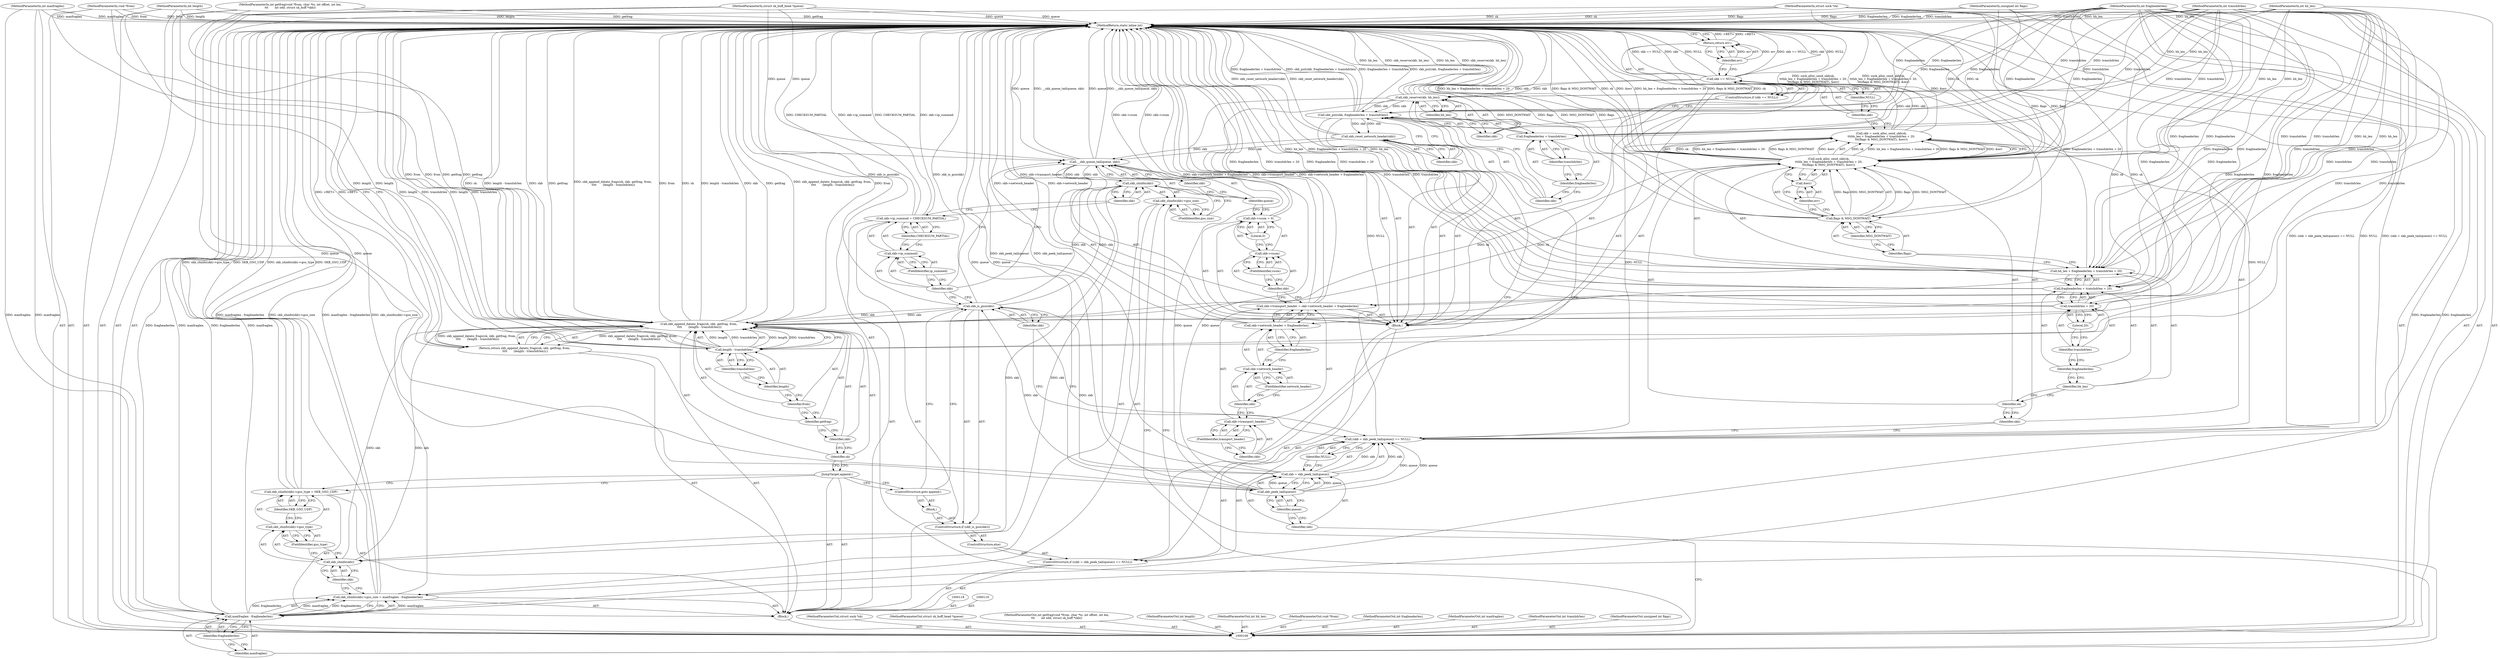 digraph "0_linux_e93b7d748be887cd7639b113ba7d7ef792a7efb9" {
"1000212" [label="(MethodReturn,static inline int)"];
"1000107" [label="(MethodParameterIn,struct sock *sk)"];
"1000304" [label="(MethodParameterOut,struct sock *sk)"];
"1000120" [label="(ControlStructure,if ((skb = skb_peek_tail(queue)) == NULL))"];
"1000124" [label="(Call,skb_peek_tail(queue))"];
"1000125" [label="(Identifier,queue)"];
"1000126" [label="(Identifier,NULL)"];
"1000127" [label="(Block,)"];
"1000121" [label="(Call,(skb = skb_peek_tail(queue)) == NULL)"];
"1000122" [label="(Call,skb = skb_peek_tail(queue))"];
"1000123" [label="(Identifier,skb)"];
"1000128" [label="(Call,skb = sock_alloc_send_skb(sk,\n\t\t\thh_len + fragheaderlen + transhdrlen + 20,\n\t\t\t(flags & MSG_DONTWAIT), &err))"];
"1000129" [label="(Identifier,skb)"];
"1000131" [label="(Identifier,sk)"];
"1000130" [label="(Call,sock_alloc_send_skb(sk,\n\t\t\thh_len + fragheaderlen + transhdrlen + 20,\n\t\t\t(flags & MSG_DONTWAIT), &err))"];
"1000134" [label="(Call,fragheaderlen + transhdrlen + 20)"];
"1000135" [label="(Identifier,fragheaderlen)"];
"1000136" [label="(Call,transhdrlen + 20)"];
"1000137" [label="(Identifier,transhdrlen)"];
"1000132" [label="(Call,hh_len + fragheaderlen + transhdrlen + 20)"];
"1000133" [label="(Identifier,hh_len)"];
"1000138" [label="(Literal,20)"];
"1000141" [label="(Identifier,MSG_DONTWAIT)"];
"1000142" [label="(Call,&err)"];
"1000143" [label="(Identifier,err)"];
"1000139" [label="(Call,flags & MSG_DONTWAIT)"];
"1000140" [label="(Identifier,flags)"];
"1000108" [label="(MethodParameterIn,struct sk_buff_head *queue)"];
"1000305" [label="(MethodParameterOut,struct sk_buff_head *queue)"];
"1000147" [label="(Identifier,NULL)"];
"1000144" [label="(ControlStructure,if (skb == NULL))"];
"1000145" [label="(Call,skb == NULL)"];
"1000146" [label="(Identifier,skb)"];
"1000149" [label="(Identifier,err)"];
"1000148" [label="(Return,return err;)"];
"1000151" [label="(Identifier,skb)"];
"1000152" [label="(Identifier,hh_len)"];
"1000150" [label="(Call,skb_reserve(skb, hh_len))"];
"1000154" [label="(Identifier,skb)"];
"1000155" [label="(Call,fragheaderlen + transhdrlen)"];
"1000156" [label="(Identifier,fragheaderlen)"];
"1000153" [label="(Call,skb_put(skb, fragheaderlen + transhdrlen))"];
"1000157" [label="(Identifier,transhdrlen)"];
"1000109" [label="(MethodParameterIn,int getfrag(void *from, char *to, int offset, int len,\n\t\t\t       int odd, struct sk_buff *skb))"];
"1000306" [label="(MethodParameterOut,int getfrag(void *from, char *to, int offset, int len,\n\t\t\t       int odd, struct sk_buff *skb))"];
"1000158" [label="(Call,skb_reset_network_header(skb))"];
"1000159" [label="(Identifier,skb)"];
"1000164" [label="(Call,skb->network_header + fragheaderlen)"];
"1000165" [label="(Call,skb->network_header)"];
"1000166" [label="(Identifier,skb)"];
"1000160" [label="(Call,skb->transport_header = skb->network_header + fragheaderlen)"];
"1000161" [label="(Call,skb->transport_header)"];
"1000162" [label="(Identifier,skb)"];
"1000167" [label="(FieldIdentifier,network_header)"];
"1000168" [label="(Identifier,fragheaderlen)"];
"1000163" [label="(FieldIdentifier,transport_header)"];
"1000173" [label="(Literal,0)"];
"1000169" [label="(Call,skb->csum = 0)"];
"1000170" [label="(Call,skb->csum)"];
"1000171" [label="(Identifier,skb)"];
"1000172" [label="(FieldIdentifier,csum)"];
"1000175" [label="(Identifier,queue)"];
"1000176" [label="(Identifier,skb)"];
"1000174" [label="(Call,__skb_queue_tail(queue, skb))"];
"1000179" [label="(Call,skb_is_gso(skb))"];
"1000180" [label="(Identifier,skb)"];
"1000181" [label="(Block,)"];
"1000177" [label="(ControlStructure,else)"];
"1000178" [label="(ControlStructure,if (skb_is_gso(skb)))"];
"1000182" [label="(ControlStructure,goto append;)"];
"1000183" [label="(Call,skb->ip_summed = CHECKSUM_PARTIAL)"];
"1000184" [label="(Call,skb->ip_summed)"];
"1000185" [label="(Identifier,skb)"];
"1000187" [label="(Identifier,CHECKSUM_PARTIAL)"];
"1000186" [label="(FieldIdentifier,ip_summed)"];
"1000188" [label="(Call,skb_shinfo(skb)->gso_size = maxfraglen - fragheaderlen)"];
"1000189" [label="(Call,skb_shinfo(skb)->gso_size)"];
"1000190" [label="(Call,skb_shinfo(skb))"];
"1000191" [label="(Identifier,skb)"];
"1000192" [label="(FieldIdentifier,gso_size)"];
"1000193" [label="(Call,maxfraglen - fragheaderlen)"];
"1000194" [label="(Identifier,maxfraglen)"];
"1000195" [label="(Identifier,fragheaderlen)"];
"1000196" [label="(Call,skb_shinfo(skb)->gso_type = SKB_GSO_UDP)"];
"1000197" [label="(Call,skb_shinfo(skb)->gso_type)"];
"1000198" [label="(Call,skb_shinfo(skb))"];
"1000199" [label="(Identifier,skb)"];
"1000200" [label="(FieldIdentifier,gso_type)"];
"1000201" [label="(Identifier,SKB_GSO_UDP)"];
"1000202" [label="(JumpTarget,append:)"];
"1000203" [label="(Return,return skb_append_datato_frags(sk, skb, getfrag, from,\n \t\t\t\t       (length - transhdrlen));)"];
"1000205" [label="(Identifier,sk)"];
"1000206" [label="(Identifier,skb)"];
"1000207" [label="(Identifier,getfrag)"];
"1000208" [label="(Identifier,from)"];
"1000204" [label="(Call,skb_append_datato_frags(sk, skb, getfrag, from,\n \t\t\t\t       (length - transhdrlen)))"];
"1000111" [label="(MethodParameterIn,int length)"];
"1000308" [label="(MethodParameterOut,int length)"];
"1000112" [label="(MethodParameterIn,int hh_len)"];
"1000309" [label="(MethodParameterOut,int hh_len)"];
"1000110" [label="(MethodParameterIn,void *from)"];
"1000307" [label="(MethodParameterOut,void *from)"];
"1000113" [label="(MethodParameterIn,int fragheaderlen)"];
"1000310" [label="(MethodParameterOut,int fragheaderlen)"];
"1000209" [label="(Call,length - transhdrlen)"];
"1000210" [label="(Identifier,length)"];
"1000211" [label="(Identifier,transhdrlen)"];
"1000115" [label="(MethodParameterIn,int maxfraglen)"];
"1000312" [label="(MethodParameterOut,int maxfraglen)"];
"1000114" [label="(MethodParameterIn,int transhdrlen)"];
"1000311" [label="(MethodParameterOut,int transhdrlen)"];
"1000116" [label="(MethodParameterIn,unsigned int flags)"];
"1000313" [label="(MethodParameterOut,unsigned int flags)"];
"1000117" [label="(Block,)"];
"1000212" -> "1000106"  [label="AST: "];
"1000212" -> "1000148"  [label="CFG: "];
"1000212" -> "1000203"  [label="CFG: "];
"1000148" -> "1000212"  [label="DDG: <RET>"];
"1000203" -> "1000212"  [label="DDG: <RET>"];
"1000179" -> "1000212"  [label="DDG: skb_is_gso(skb)"];
"1000204" -> "1000212"  [label="DDG: from"];
"1000204" -> "1000212"  [label="DDG: sk"];
"1000204" -> "1000212"  [label="DDG: length - transhdrlen"];
"1000204" -> "1000212"  [label="DDG: skb"];
"1000204" -> "1000212"  [label="DDG: getfrag"];
"1000204" -> "1000212"  [label="DDG: skb_append_datato_frags(sk, skb, getfrag, from,\n \t\t\t\t       (length - transhdrlen))"];
"1000196" -> "1000212"  [label="DDG: skb_shinfo(skb)->gso_type"];
"1000196" -> "1000212"  [label="DDG: SKB_GSO_UDP"];
"1000128" -> "1000212"  [label="DDG: sock_alloc_send_skb(sk,\n\t\t\thh_len + fragheaderlen + transhdrlen + 20,\n\t\t\t(flags & MSG_DONTWAIT), &err)"];
"1000160" -> "1000212"  [label="DDG: skb->network_header + fragheaderlen"];
"1000160" -> "1000212"  [label="DDG: skb->transport_header"];
"1000121" -> "1000212"  [label="DDG: NULL"];
"1000121" -> "1000212"  [label="DDG: (skb = skb_peek_tail(queue)) == NULL"];
"1000183" -> "1000212"  [label="DDG: CHECKSUM_PARTIAL"];
"1000183" -> "1000212"  [label="DDG: skb->ip_summed"];
"1000130" -> "1000212"  [label="DDG: &err"];
"1000130" -> "1000212"  [label="DDG: hh_len + fragheaderlen + transhdrlen + 20"];
"1000130" -> "1000212"  [label="DDG: flags & MSG_DONTWAIT"];
"1000130" -> "1000212"  [label="DDG: sk"];
"1000124" -> "1000212"  [label="DDG: queue"];
"1000193" -> "1000212"  [label="DDG: maxfraglen"];
"1000193" -> "1000212"  [label="DDG: fragheaderlen"];
"1000108" -> "1000212"  [label="DDG: queue"];
"1000209" -> "1000212"  [label="DDG: length"];
"1000209" -> "1000212"  [label="DDG: transhdrlen"];
"1000107" -> "1000212"  [label="DDG: sk"];
"1000114" -> "1000212"  [label="DDG: transhdrlen"];
"1000188" -> "1000212"  [label="DDG: skb_shinfo(skb)->gso_size"];
"1000188" -> "1000212"  [label="DDG: maxfraglen - fragheaderlen"];
"1000139" -> "1000212"  [label="DDG: MSG_DONTWAIT"];
"1000139" -> "1000212"  [label="DDG: flags"];
"1000150" -> "1000212"  [label="DDG: hh_len"];
"1000150" -> "1000212"  [label="DDG: skb_reserve(skb, hh_len)"];
"1000153" -> "1000212"  [label="DDG: fragheaderlen + transhdrlen"];
"1000153" -> "1000212"  [label="DDG: skb_put(skb, fragheaderlen + transhdrlen)"];
"1000158" -> "1000212"  [label="DDG: skb_reset_network_header(skb)"];
"1000132" -> "1000212"  [label="DDG: fragheaderlen + transhdrlen + 20"];
"1000132" -> "1000212"  [label="DDG: hh_len"];
"1000115" -> "1000212"  [label="DDG: maxfraglen"];
"1000112" -> "1000212"  [label="DDG: hh_len"];
"1000134" -> "1000212"  [label="DDG: fragheaderlen"];
"1000134" -> "1000212"  [label="DDG: transhdrlen + 20"];
"1000113" -> "1000212"  [label="DDG: fragheaderlen"];
"1000110" -> "1000212"  [label="DDG: from"];
"1000145" -> "1000212"  [label="DDG: skb == NULL"];
"1000145" -> "1000212"  [label="DDG: skb"];
"1000145" -> "1000212"  [label="DDG: NULL"];
"1000169" -> "1000212"  [label="DDG: skb->csum"];
"1000116" -> "1000212"  [label="DDG: flags"];
"1000111" -> "1000212"  [label="DDG: length"];
"1000174" -> "1000212"  [label="DDG: __skb_queue_tail(queue, skb)"];
"1000174" -> "1000212"  [label="DDG: queue"];
"1000136" -> "1000212"  [label="DDG: transhdrlen"];
"1000109" -> "1000212"  [label="DDG: getfrag"];
"1000122" -> "1000212"  [label="DDG: skb_peek_tail(queue)"];
"1000164" -> "1000212"  [label="DDG: skb->network_header"];
"1000107" -> "1000106"  [label="AST: "];
"1000107" -> "1000212"  [label="DDG: sk"];
"1000107" -> "1000130"  [label="DDG: sk"];
"1000107" -> "1000204"  [label="DDG: sk"];
"1000304" -> "1000106"  [label="AST: "];
"1000120" -> "1000117"  [label="AST: "];
"1000121" -> "1000120"  [label="AST: "];
"1000127" -> "1000120"  [label="AST: "];
"1000177" -> "1000120"  [label="AST: "];
"1000124" -> "1000122"  [label="AST: "];
"1000124" -> "1000125"  [label="CFG: "];
"1000125" -> "1000124"  [label="AST: "];
"1000122" -> "1000124"  [label="CFG: "];
"1000124" -> "1000212"  [label="DDG: queue"];
"1000124" -> "1000121"  [label="DDG: queue"];
"1000124" -> "1000122"  [label="DDG: queue"];
"1000108" -> "1000124"  [label="DDG: queue"];
"1000124" -> "1000174"  [label="DDG: queue"];
"1000125" -> "1000124"  [label="AST: "];
"1000125" -> "1000123"  [label="CFG: "];
"1000124" -> "1000125"  [label="CFG: "];
"1000126" -> "1000121"  [label="AST: "];
"1000126" -> "1000122"  [label="CFG: "];
"1000121" -> "1000126"  [label="CFG: "];
"1000127" -> "1000120"  [label="AST: "];
"1000128" -> "1000127"  [label="AST: "];
"1000144" -> "1000127"  [label="AST: "];
"1000150" -> "1000127"  [label="AST: "];
"1000153" -> "1000127"  [label="AST: "];
"1000158" -> "1000127"  [label="AST: "];
"1000160" -> "1000127"  [label="AST: "];
"1000169" -> "1000127"  [label="AST: "];
"1000174" -> "1000127"  [label="AST: "];
"1000121" -> "1000120"  [label="AST: "];
"1000121" -> "1000126"  [label="CFG: "];
"1000122" -> "1000121"  [label="AST: "];
"1000126" -> "1000121"  [label="AST: "];
"1000129" -> "1000121"  [label="CFG: "];
"1000180" -> "1000121"  [label="CFG: "];
"1000121" -> "1000212"  [label="DDG: NULL"];
"1000121" -> "1000212"  [label="DDG: (skb = skb_peek_tail(queue)) == NULL"];
"1000122" -> "1000121"  [label="DDG: skb"];
"1000124" -> "1000121"  [label="DDG: queue"];
"1000121" -> "1000145"  [label="DDG: NULL"];
"1000122" -> "1000121"  [label="AST: "];
"1000122" -> "1000124"  [label="CFG: "];
"1000123" -> "1000122"  [label="AST: "];
"1000124" -> "1000122"  [label="AST: "];
"1000126" -> "1000122"  [label="CFG: "];
"1000122" -> "1000212"  [label="DDG: skb_peek_tail(queue)"];
"1000122" -> "1000121"  [label="DDG: skb"];
"1000124" -> "1000122"  [label="DDG: queue"];
"1000122" -> "1000179"  [label="DDG: skb"];
"1000123" -> "1000122"  [label="AST: "];
"1000123" -> "1000106"  [label="CFG: "];
"1000125" -> "1000123"  [label="CFG: "];
"1000128" -> "1000127"  [label="AST: "];
"1000128" -> "1000130"  [label="CFG: "];
"1000129" -> "1000128"  [label="AST: "];
"1000130" -> "1000128"  [label="AST: "];
"1000146" -> "1000128"  [label="CFG: "];
"1000128" -> "1000212"  [label="DDG: sock_alloc_send_skb(sk,\n\t\t\thh_len + fragheaderlen + transhdrlen + 20,\n\t\t\t(flags & MSG_DONTWAIT), &err)"];
"1000130" -> "1000128"  [label="DDG: sk"];
"1000130" -> "1000128"  [label="DDG: hh_len + fragheaderlen + transhdrlen + 20"];
"1000130" -> "1000128"  [label="DDG: flags & MSG_DONTWAIT"];
"1000130" -> "1000128"  [label="DDG: &err"];
"1000128" -> "1000145"  [label="DDG: skb"];
"1000129" -> "1000128"  [label="AST: "];
"1000129" -> "1000121"  [label="CFG: "];
"1000131" -> "1000129"  [label="CFG: "];
"1000131" -> "1000130"  [label="AST: "];
"1000131" -> "1000129"  [label="CFG: "];
"1000133" -> "1000131"  [label="CFG: "];
"1000130" -> "1000128"  [label="AST: "];
"1000130" -> "1000142"  [label="CFG: "];
"1000131" -> "1000130"  [label="AST: "];
"1000132" -> "1000130"  [label="AST: "];
"1000139" -> "1000130"  [label="AST: "];
"1000142" -> "1000130"  [label="AST: "];
"1000128" -> "1000130"  [label="CFG: "];
"1000130" -> "1000212"  [label="DDG: &err"];
"1000130" -> "1000212"  [label="DDG: hh_len + fragheaderlen + transhdrlen + 20"];
"1000130" -> "1000212"  [label="DDG: flags & MSG_DONTWAIT"];
"1000130" -> "1000212"  [label="DDG: sk"];
"1000130" -> "1000128"  [label="DDG: sk"];
"1000130" -> "1000128"  [label="DDG: hh_len + fragheaderlen + transhdrlen + 20"];
"1000130" -> "1000128"  [label="DDG: flags & MSG_DONTWAIT"];
"1000130" -> "1000128"  [label="DDG: &err"];
"1000107" -> "1000130"  [label="DDG: sk"];
"1000112" -> "1000130"  [label="DDG: hh_len"];
"1000113" -> "1000130"  [label="DDG: fragheaderlen"];
"1000114" -> "1000130"  [label="DDG: transhdrlen"];
"1000139" -> "1000130"  [label="DDG: flags"];
"1000139" -> "1000130"  [label="DDG: MSG_DONTWAIT"];
"1000130" -> "1000204"  [label="DDG: sk"];
"1000134" -> "1000132"  [label="AST: "];
"1000134" -> "1000136"  [label="CFG: "];
"1000135" -> "1000134"  [label="AST: "];
"1000136" -> "1000134"  [label="AST: "];
"1000132" -> "1000134"  [label="CFG: "];
"1000134" -> "1000212"  [label="DDG: fragheaderlen"];
"1000134" -> "1000212"  [label="DDG: transhdrlen + 20"];
"1000113" -> "1000134"  [label="DDG: fragheaderlen"];
"1000114" -> "1000134"  [label="DDG: transhdrlen"];
"1000135" -> "1000134"  [label="AST: "];
"1000135" -> "1000133"  [label="CFG: "];
"1000137" -> "1000135"  [label="CFG: "];
"1000136" -> "1000134"  [label="AST: "];
"1000136" -> "1000138"  [label="CFG: "];
"1000137" -> "1000136"  [label="AST: "];
"1000138" -> "1000136"  [label="AST: "];
"1000134" -> "1000136"  [label="CFG: "];
"1000136" -> "1000212"  [label="DDG: transhdrlen"];
"1000114" -> "1000136"  [label="DDG: transhdrlen"];
"1000137" -> "1000136"  [label="AST: "];
"1000137" -> "1000135"  [label="CFG: "];
"1000138" -> "1000137"  [label="CFG: "];
"1000132" -> "1000130"  [label="AST: "];
"1000132" -> "1000134"  [label="CFG: "];
"1000133" -> "1000132"  [label="AST: "];
"1000134" -> "1000132"  [label="AST: "];
"1000140" -> "1000132"  [label="CFG: "];
"1000132" -> "1000212"  [label="DDG: fragheaderlen + transhdrlen + 20"];
"1000132" -> "1000212"  [label="DDG: hh_len"];
"1000112" -> "1000132"  [label="DDG: hh_len"];
"1000113" -> "1000132"  [label="DDG: fragheaderlen"];
"1000114" -> "1000132"  [label="DDG: transhdrlen"];
"1000133" -> "1000132"  [label="AST: "];
"1000133" -> "1000131"  [label="CFG: "];
"1000135" -> "1000133"  [label="CFG: "];
"1000138" -> "1000136"  [label="AST: "];
"1000138" -> "1000137"  [label="CFG: "];
"1000136" -> "1000138"  [label="CFG: "];
"1000141" -> "1000139"  [label="AST: "];
"1000141" -> "1000140"  [label="CFG: "];
"1000139" -> "1000141"  [label="CFG: "];
"1000142" -> "1000130"  [label="AST: "];
"1000142" -> "1000143"  [label="CFG: "];
"1000143" -> "1000142"  [label="AST: "];
"1000130" -> "1000142"  [label="CFG: "];
"1000143" -> "1000142"  [label="AST: "];
"1000143" -> "1000139"  [label="CFG: "];
"1000142" -> "1000143"  [label="CFG: "];
"1000139" -> "1000130"  [label="AST: "];
"1000139" -> "1000141"  [label="CFG: "];
"1000140" -> "1000139"  [label="AST: "];
"1000141" -> "1000139"  [label="AST: "];
"1000143" -> "1000139"  [label="CFG: "];
"1000139" -> "1000212"  [label="DDG: MSG_DONTWAIT"];
"1000139" -> "1000212"  [label="DDG: flags"];
"1000139" -> "1000130"  [label="DDG: flags"];
"1000139" -> "1000130"  [label="DDG: MSG_DONTWAIT"];
"1000116" -> "1000139"  [label="DDG: flags"];
"1000140" -> "1000139"  [label="AST: "];
"1000140" -> "1000132"  [label="CFG: "];
"1000141" -> "1000140"  [label="CFG: "];
"1000108" -> "1000106"  [label="AST: "];
"1000108" -> "1000212"  [label="DDG: queue"];
"1000108" -> "1000124"  [label="DDG: queue"];
"1000108" -> "1000174"  [label="DDG: queue"];
"1000305" -> "1000106"  [label="AST: "];
"1000147" -> "1000145"  [label="AST: "];
"1000147" -> "1000146"  [label="CFG: "];
"1000145" -> "1000147"  [label="CFG: "];
"1000144" -> "1000127"  [label="AST: "];
"1000145" -> "1000144"  [label="AST: "];
"1000148" -> "1000144"  [label="AST: "];
"1000145" -> "1000144"  [label="AST: "];
"1000145" -> "1000147"  [label="CFG: "];
"1000146" -> "1000145"  [label="AST: "];
"1000147" -> "1000145"  [label="AST: "];
"1000149" -> "1000145"  [label="CFG: "];
"1000151" -> "1000145"  [label="CFG: "];
"1000145" -> "1000212"  [label="DDG: skb == NULL"];
"1000145" -> "1000212"  [label="DDG: skb"];
"1000145" -> "1000212"  [label="DDG: NULL"];
"1000128" -> "1000145"  [label="DDG: skb"];
"1000121" -> "1000145"  [label="DDG: NULL"];
"1000145" -> "1000150"  [label="DDG: skb"];
"1000146" -> "1000145"  [label="AST: "];
"1000146" -> "1000128"  [label="CFG: "];
"1000147" -> "1000146"  [label="CFG: "];
"1000149" -> "1000148"  [label="AST: "];
"1000149" -> "1000145"  [label="CFG: "];
"1000148" -> "1000149"  [label="CFG: "];
"1000149" -> "1000148"  [label="DDG: err"];
"1000148" -> "1000144"  [label="AST: "];
"1000148" -> "1000149"  [label="CFG: "];
"1000149" -> "1000148"  [label="AST: "];
"1000212" -> "1000148"  [label="CFG: "];
"1000148" -> "1000212"  [label="DDG: <RET>"];
"1000149" -> "1000148"  [label="DDG: err"];
"1000151" -> "1000150"  [label="AST: "];
"1000151" -> "1000145"  [label="CFG: "];
"1000152" -> "1000151"  [label="CFG: "];
"1000152" -> "1000150"  [label="AST: "];
"1000152" -> "1000151"  [label="CFG: "];
"1000150" -> "1000152"  [label="CFG: "];
"1000150" -> "1000127"  [label="AST: "];
"1000150" -> "1000152"  [label="CFG: "];
"1000151" -> "1000150"  [label="AST: "];
"1000152" -> "1000150"  [label="AST: "];
"1000154" -> "1000150"  [label="CFG: "];
"1000150" -> "1000212"  [label="DDG: hh_len"];
"1000150" -> "1000212"  [label="DDG: skb_reserve(skb, hh_len)"];
"1000145" -> "1000150"  [label="DDG: skb"];
"1000112" -> "1000150"  [label="DDG: hh_len"];
"1000150" -> "1000153"  [label="DDG: skb"];
"1000154" -> "1000153"  [label="AST: "];
"1000154" -> "1000150"  [label="CFG: "];
"1000156" -> "1000154"  [label="CFG: "];
"1000155" -> "1000153"  [label="AST: "];
"1000155" -> "1000157"  [label="CFG: "];
"1000156" -> "1000155"  [label="AST: "];
"1000157" -> "1000155"  [label="AST: "];
"1000153" -> "1000155"  [label="CFG: "];
"1000113" -> "1000155"  [label="DDG: fragheaderlen"];
"1000114" -> "1000155"  [label="DDG: transhdrlen"];
"1000156" -> "1000155"  [label="AST: "];
"1000156" -> "1000154"  [label="CFG: "];
"1000157" -> "1000156"  [label="CFG: "];
"1000153" -> "1000127"  [label="AST: "];
"1000153" -> "1000155"  [label="CFG: "];
"1000154" -> "1000153"  [label="AST: "];
"1000155" -> "1000153"  [label="AST: "];
"1000159" -> "1000153"  [label="CFG: "];
"1000153" -> "1000212"  [label="DDG: fragheaderlen + transhdrlen"];
"1000153" -> "1000212"  [label="DDG: skb_put(skb, fragheaderlen + transhdrlen)"];
"1000150" -> "1000153"  [label="DDG: skb"];
"1000113" -> "1000153"  [label="DDG: fragheaderlen"];
"1000114" -> "1000153"  [label="DDG: transhdrlen"];
"1000153" -> "1000158"  [label="DDG: skb"];
"1000157" -> "1000155"  [label="AST: "];
"1000157" -> "1000156"  [label="CFG: "];
"1000155" -> "1000157"  [label="CFG: "];
"1000109" -> "1000106"  [label="AST: "];
"1000109" -> "1000212"  [label="DDG: getfrag"];
"1000109" -> "1000204"  [label="DDG: getfrag"];
"1000306" -> "1000106"  [label="AST: "];
"1000158" -> "1000127"  [label="AST: "];
"1000158" -> "1000159"  [label="CFG: "];
"1000159" -> "1000158"  [label="AST: "];
"1000162" -> "1000158"  [label="CFG: "];
"1000158" -> "1000212"  [label="DDG: skb_reset_network_header(skb)"];
"1000153" -> "1000158"  [label="DDG: skb"];
"1000158" -> "1000174"  [label="DDG: skb"];
"1000159" -> "1000158"  [label="AST: "];
"1000159" -> "1000153"  [label="CFG: "];
"1000158" -> "1000159"  [label="CFG: "];
"1000164" -> "1000160"  [label="AST: "];
"1000164" -> "1000168"  [label="CFG: "];
"1000165" -> "1000164"  [label="AST: "];
"1000168" -> "1000164"  [label="AST: "];
"1000160" -> "1000164"  [label="CFG: "];
"1000164" -> "1000212"  [label="DDG: skb->network_header"];
"1000113" -> "1000164"  [label="DDG: fragheaderlen"];
"1000165" -> "1000164"  [label="AST: "];
"1000165" -> "1000167"  [label="CFG: "];
"1000166" -> "1000165"  [label="AST: "];
"1000167" -> "1000165"  [label="AST: "];
"1000168" -> "1000165"  [label="CFG: "];
"1000166" -> "1000165"  [label="AST: "];
"1000166" -> "1000161"  [label="CFG: "];
"1000167" -> "1000166"  [label="CFG: "];
"1000160" -> "1000127"  [label="AST: "];
"1000160" -> "1000164"  [label="CFG: "];
"1000161" -> "1000160"  [label="AST: "];
"1000164" -> "1000160"  [label="AST: "];
"1000171" -> "1000160"  [label="CFG: "];
"1000160" -> "1000212"  [label="DDG: skb->network_header + fragheaderlen"];
"1000160" -> "1000212"  [label="DDG: skb->transport_header"];
"1000113" -> "1000160"  [label="DDG: fragheaderlen"];
"1000161" -> "1000160"  [label="AST: "];
"1000161" -> "1000163"  [label="CFG: "];
"1000162" -> "1000161"  [label="AST: "];
"1000163" -> "1000161"  [label="AST: "];
"1000166" -> "1000161"  [label="CFG: "];
"1000162" -> "1000161"  [label="AST: "];
"1000162" -> "1000158"  [label="CFG: "];
"1000163" -> "1000162"  [label="CFG: "];
"1000167" -> "1000165"  [label="AST: "];
"1000167" -> "1000166"  [label="CFG: "];
"1000165" -> "1000167"  [label="CFG: "];
"1000168" -> "1000164"  [label="AST: "];
"1000168" -> "1000165"  [label="CFG: "];
"1000164" -> "1000168"  [label="CFG: "];
"1000163" -> "1000161"  [label="AST: "];
"1000163" -> "1000162"  [label="CFG: "];
"1000161" -> "1000163"  [label="CFG: "];
"1000173" -> "1000169"  [label="AST: "];
"1000173" -> "1000170"  [label="CFG: "];
"1000169" -> "1000173"  [label="CFG: "];
"1000169" -> "1000127"  [label="AST: "];
"1000169" -> "1000173"  [label="CFG: "];
"1000170" -> "1000169"  [label="AST: "];
"1000173" -> "1000169"  [label="AST: "];
"1000175" -> "1000169"  [label="CFG: "];
"1000169" -> "1000212"  [label="DDG: skb->csum"];
"1000170" -> "1000169"  [label="AST: "];
"1000170" -> "1000172"  [label="CFG: "];
"1000171" -> "1000170"  [label="AST: "];
"1000172" -> "1000170"  [label="AST: "];
"1000173" -> "1000170"  [label="CFG: "];
"1000171" -> "1000170"  [label="AST: "];
"1000171" -> "1000160"  [label="CFG: "];
"1000172" -> "1000171"  [label="CFG: "];
"1000172" -> "1000170"  [label="AST: "];
"1000172" -> "1000171"  [label="CFG: "];
"1000170" -> "1000172"  [label="CFG: "];
"1000175" -> "1000174"  [label="AST: "];
"1000175" -> "1000169"  [label="CFG: "];
"1000176" -> "1000175"  [label="CFG: "];
"1000176" -> "1000174"  [label="AST: "];
"1000176" -> "1000175"  [label="CFG: "];
"1000174" -> "1000176"  [label="CFG: "];
"1000174" -> "1000127"  [label="AST: "];
"1000174" -> "1000176"  [label="CFG: "];
"1000175" -> "1000174"  [label="AST: "];
"1000176" -> "1000174"  [label="AST: "];
"1000185" -> "1000174"  [label="CFG: "];
"1000174" -> "1000212"  [label="DDG: __skb_queue_tail(queue, skb)"];
"1000174" -> "1000212"  [label="DDG: queue"];
"1000124" -> "1000174"  [label="DDG: queue"];
"1000108" -> "1000174"  [label="DDG: queue"];
"1000158" -> "1000174"  [label="DDG: skb"];
"1000174" -> "1000190"  [label="DDG: skb"];
"1000179" -> "1000178"  [label="AST: "];
"1000179" -> "1000180"  [label="CFG: "];
"1000180" -> "1000179"  [label="AST: "];
"1000182" -> "1000179"  [label="CFG: "];
"1000185" -> "1000179"  [label="CFG: "];
"1000179" -> "1000212"  [label="DDG: skb_is_gso(skb)"];
"1000122" -> "1000179"  [label="DDG: skb"];
"1000179" -> "1000190"  [label="DDG: skb"];
"1000179" -> "1000204"  [label="DDG: skb"];
"1000180" -> "1000179"  [label="AST: "];
"1000180" -> "1000121"  [label="CFG: "];
"1000179" -> "1000180"  [label="CFG: "];
"1000181" -> "1000178"  [label="AST: "];
"1000182" -> "1000181"  [label="AST: "];
"1000177" -> "1000120"  [label="AST: "];
"1000178" -> "1000177"  [label="AST: "];
"1000178" -> "1000177"  [label="AST: "];
"1000179" -> "1000178"  [label="AST: "];
"1000181" -> "1000178"  [label="AST: "];
"1000182" -> "1000181"  [label="AST: "];
"1000182" -> "1000179"  [label="CFG: "];
"1000202" -> "1000182"  [label="CFG: "];
"1000183" -> "1000117"  [label="AST: "];
"1000183" -> "1000187"  [label="CFG: "];
"1000184" -> "1000183"  [label="AST: "];
"1000187" -> "1000183"  [label="AST: "];
"1000191" -> "1000183"  [label="CFG: "];
"1000183" -> "1000212"  [label="DDG: CHECKSUM_PARTIAL"];
"1000183" -> "1000212"  [label="DDG: skb->ip_summed"];
"1000184" -> "1000183"  [label="AST: "];
"1000184" -> "1000186"  [label="CFG: "];
"1000185" -> "1000184"  [label="AST: "];
"1000186" -> "1000184"  [label="AST: "];
"1000187" -> "1000184"  [label="CFG: "];
"1000185" -> "1000184"  [label="AST: "];
"1000185" -> "1000174"  [label="CFG: "];
"1000185" -> "1000179"  [label="CFG: "];
"1000186" -> "1000185"  [label="CFG: "];
"1000187" -> "1000183"  [label="AST: "];
"1000187" -> "1000184"  [label="CFG: "];
"1000183" -> "1000187"  [label="CFG: "];
"1000186" -> "1000184"  [label="AST: "];
"1000186" -> "1000185"  [label="CFG: "];
"1000184" -> "1000186"  [label="CFG: "];
"1000188" -> "1000117"  [label="AST: "];
"1000188" -> "1000193"  [label="CFG: "];
"1000189" -> "1000188"  [label="AST: "];
"1000193" -> "1000188"  [label="AST: "];
"1000199" -> "1000188"  [label="CFG: "];
"1000188" -> "1000212"  [label="DDG: skb_shinfo(skb)->gso_size"];
"1000188" -> "1000212"  [label="DDG: maxfraglen - fragheaderlen"];
"1000193" -> "1000188"  [label="DDG: maxfraglen"];
"1000193" -> "1000188"  [label="DDG: fragheaderlen"];
"1000189" -> "1000188"  [label="AST: "];
"1000189" -> "1000192"  [label="CFG: "];
"1000190" -> "1000189"  [label="AST: "];
"1000192" -> "1000189"  [label="AST: "];
"1000194" -> "1000189"  [label="CFG: "];
"1000190" -> "1000189"  [label="AST: "];
"1000190" -> "1000191"  [label="CFG: "];
"1000191" -> "1000190"  [label="AST: "];
"1000192" -> "1000190"  [label="CFG: "];
"1000179" -> "1000190"  [label="DDG: skb"];
"1000174" -> "1000190"  [label="DDG: skb"];
"1000190" -> "1000198"  [label="DDG: skb"];
"1000191" -> "1000190"  [label="AST: "];
"1000191" -> "1000183"  [label="CFG: "];
"1000190" -> "1000191"  [label="CFG: "];
"1000192" -> "1000189"  [label="AST: "];
"1000192" -> "1000190"  [label="CFG: "];
"1000189" -> "1000192"  [label="CFG: "];
"1000193" -> "1000188"  [label="AST: "];
"1000193" -> "1000195"  [label="CFG: "];
"1000194" -> "1000193"  [label="AST: "];
"1000195" -> "1000193"  [label="AST: "];
"1000188" -> "1000193"  [label="CFG: "];
"1000193" -> "1000212"  [label="DDG: maxfraglen"];
"1000193" -> "1000212"  [label="DDG: fragheaderlen"];
"1000193" -> "1000188"  [label="DDG: maxfraglen"];
"1000193" -> "1000188"  [label="DDG: fragheaderlen"];
"1000115" -> "1000193"  [label="DDG: maxfraglen"];
"1000113" -> "1000193"  [label="DDG: fragheaderlen"];
"1000194" -> "1000193"  [label="AST: "];
"1000194" -> "1000189"  [label="CFG: "];
"1000195" -> "1000194"  [label="CFG: "];
"1000195" -> "1000193"  [label="AST: "];
"1000195" -> "1000194"  [label="CFG: "];
"1000193" -> "1000195"  [label="CFG: "];
"1000196" -> "1000117"  [label="AST: "];
"1000196" -> "1000201"  [label="CFG: "];
"1000197" -> "1000196"  [label="AST: "];
"1000201" -> "1000196"  [label="AST: "];
"1000202" -> "1000196"  [label="CFG: "];
"1000196" -> "1000212"  [label="DDG: skb_shinfo(skb)->gso_type"];
"1000196" -> "1000212"  [label="DDG: SKB_GSO_UDP"];
"1000197" -> "1000196"  [label="AST: "];
"1000197" -> "1000200"  [label="CFG: "];
"1000198" -> "1000197"  [label="AST: "];
"1000200" -> "1000197"  [label="AST: "];
"1000201" -> "1000197"  [label="CFG: "];
"1000198" -> "1000197"  [label="AST: "];
"1000198" -> "1000199"  [label="CFG: "];
"1000199" -> "1000198"  [label="AST: "];
"1000200" -> "1000198"  [label="CFG: "];
"1000190" -> "1000198"  [label="DDG: skb"];
"1000198" -> "1000204"  [label="DDG: skb"];
"1000199" -> "1000198"  [label="AST: "];
"1000199" -> "1000188"  [label="CFG: "];
"1000198" -> "1000199"  [label="CFG: "];
"1000200" -> "1000197"  [label="AST: "];
"1000200" -> "1000198"  [label="CFG: "];
"1000197" -> "1000200"  [label="CFG: "];
"1000201" -> "1000196"  [label="AST: "];
"1000201" -> "1000197"  [label="CFG: "];
"1000196" -> "1000201"  [label="CFG: "];
"1000202" -> "1000117"  [label="AST: "];
"1000202" -> "1000196"  [label="CFG: "];
"1000202" -> "1000182"  [label="CFG: "];
"1000205" -> "1000202"  [label="CFG: "];
"1000203" -> "1000117"  [label="AST: "];
"1000203" -> "1000204"  [label="CFG: "];
"1000204" -> "1000203"  [label="AST: "];
"1000212" -> "1000203"  [label="CFG: "];
"1000203" -> "1000212"  [label="DDG: <RET>"];
"1000204" -> "1000203"  [label="DDG: skb_append_datato_frags(sk, skb, getfrag, from,\n \t\t\t\t       (length - transhdrlen))"];
"1000205" -> "1000204"  [label="AST: "];
"1000205" -> "1000202"  [label="CFG: "];
"1000206" -> "1000205"  [label="CFG: "];
"1000206" -> "1000204"  [label="AST: "];
"1000206" -> "1000205"  [label="CFG: "];
"1000207" -> "1000206"  [label="CFG: "];
"1000207" -> "1000204"  [label="AST: "];
"1000207" -> "1000206"  [label="CFG: "];
"1000208" -> "1000207"  [label="CFG: "];
"1000208" -> "1000204"  [label="AST: "];
"1000208" -> "1000207"  [label="CFG: "];
"1000210" -> "1000208"  [label="CFG: "];
"1000204" -> "1000203"  [label="AST: "];
"1000204" -> "1000209"  [label="CFG: "];
"1000205" -> "1000204"  [label="AST: "];
"1000206" -> "1000204"  [label="AST: "];
"1000207" -> "1000204"  [label="AST: "];
"1000208" -> "1000204"  [label="AST: "];
"1000209" -> "1000204"  [label="AST: "];
"1000203" -> "1000204"  [label="CFG: "];
"1000204" -> "1000212"  [label="DDG: from"];
"1000204" -> "1000212"  [label="DDG: sk"];
"1000204" -> "1000212"  [label="DDG: length - transhdrlen"];
"1000204" -> "1000212"  [label="DDG: skb"];
"1000204" -> "1000212"  [label="DDG: getfrag"];
"1000204" -> "1000212"  [label="DDG: skb_append_datato_frags(sk, skb, getfrag, from,\n \t\t\t\t       (length - transhdrlen))"];
"1000204" -> "1000203"  [label="DDG: skb_append_datato_frags(sk, skb, getfrag, from,\n \t\t\t\t       (length - transhdrlen))"];
"1000130" -> "1000204"  [label="DDG: sk"];
"1000107" -> "1000204"  [label="DDG: sk"];
"1000179" -> "1000204"  [label="DDG: skb"];
"1000198" -> "1000204"  [label="DDG: skb"];
"1000109" -> "1000204"  [label="DDG: getfrag"];
"1000110" -> "1000204"  [label="DDG: from"];
"1000209" -> "1000204"  [label="DDG: length"];
"1000209" -> "1000204"  [label="DDG: transhdrlen"];
"1000111" -> "1000106"  [label="AST: "];
"1000111" -> "1000212"  [label="DDG: length"];
"1000111" -> "1000209"  [label="DDG: length"];
"1000308" -> "1000106"  [label="AST: "];
"1000112" -> "1000106"  [label="AST: "];
"1000112" -> "1000212"  [label="DDG: hh_len"];
"1000112" -> "1000130"  [label="DDG: hh_len"];
"1000112" -> "1000132"  [label="DDG: hh_len"];
"1000112" -> "1000150"  [label="DDG: hh_len"];
"1000309" -> "1000106"  [label="AST: "];
"1000110" -> "1000106"  [label="AST: "];
"1000110" -> "1000212"  [label="DDG: from"];
"1000110" -> "1000204"  [label="DDG: from"];
"1000307" -> "1000106"  [label="AST: "];
"1000113" -> "1000106"  [label="AST: "];
"1000113" -> "1000212"  [label="DDG: fragheaderlen"];
"1000113" -> "1000130"  [label="DDG: fragheaderlen"];
"1000113" -> "1000132"  [label="DDG: fragheaderlen"];
"1000113" -> "1000134"  [label="DDG: fragheaderlen"];
"1000113" -> "1000153"  [label="DDG: fragheaderlen"];
"1000113" -> "1000155"  [label="DDG: fragheaderlen"];
"1000113" -> "1000160"  [label="DDG: fragheaderlen"];
"1000113" -> "1000164"  [label="DDG: fragheaderlen"];
"1000113" -> "1000193"  [label="DDG: fragheaderlen"];
"1000310" -> "1000106"  [label="AST: "];
"1000209" -> "1000204"  [label="AST: "];
"1000209" -> "1000211"  [label="CFG: "];
"1000210" -> "1000209"  [label="AST: "];
"1000211" -> "1000209"  [label="AST: "];
"1000204" -> "1000209"  [label="CFG: "];
"1000209" -> "1000212"  [label="DDG: length"];
"1000209" -> "1000212"  [label="DDG: transhdrlen"];
"1000209" -> "1000204"  [label="DDG: length"];
"1000209" -> "1000204"  [label="DDG: transhdrlen"];
"1000111" -> "1000209"  [label="DDG: length"];
"1000114" -> "1000209"  [label="DDG: transhdrlen"];
"1000210" -> "1000209"  [label="AST: "];
"1000210" -> "1000208"  [label="CFG: "];
"1000211" -> "1000210"  [label="CFG: "];
"1000211" -> "1000209"  [label="AST: "];
"1000211" -> "1000210"  [label="CFG: "];
"1000209" -> "1000211"  [label="CFG: "];
"1000115" -> "1000106"  [label="AST: "];
"1000115" -> "1000212"  [label="DDG: maxfraglen"];
"1000115" -> "1000193"  [label="DDG: maxfraglen"];
"1000312" -> "1000106"  [label="AST: "];
"1000114" -> "1000106"  [label="AST: "];
"1000114" -> "1000212"  [label="DDG: transhdrlen"];
"1000114" -> "1000130"  [label="DDG: transhdrlen"];
"1000114" -> "1000132"  [label="DDG: transhdrlen"];
"1000114" -> "1000134"  [label="DDG: transhdrlen"];
"1000114" -> "1000136"  [label="DDG: transhdrlen"];
"1000114" -> "1000153"  [label="DDG: transhdrlen"];
"1000114" -> "1000155"  [label="DDG: transhdrlen"];
"1000114" -> "1000209"  [label="DDG: transhdrlen"];
"1000311" -> "1000106"  [label="AST: "];
"1000116" -> "1000106"  [label="AST: "];
"1000116" -> "1000212"  [label="DDG: flags"];
"1000116" -> "1000139"  [label="DDG: flags"];
"1000313" -> "1000106"  [label="AST: "];
"1000117" -> "1000106"  [label="AST: "];
"1000118" -> "1000117"  [label="AST: "];
"1000119" -> "1000117"  [label="AST: "];
"1000120" -> "1000117"  [label="AST: "];
"1000183" -> "1000117"  [label="AST: "];
"1000188" -> "1000117"  [label="AST: "];
"1000196" -> "1000117"  [label="AST: "];
"1000202" -> "1000117"  [label="AST: "];
"1000203" -> "1000117"  [label="AST: "];
}

